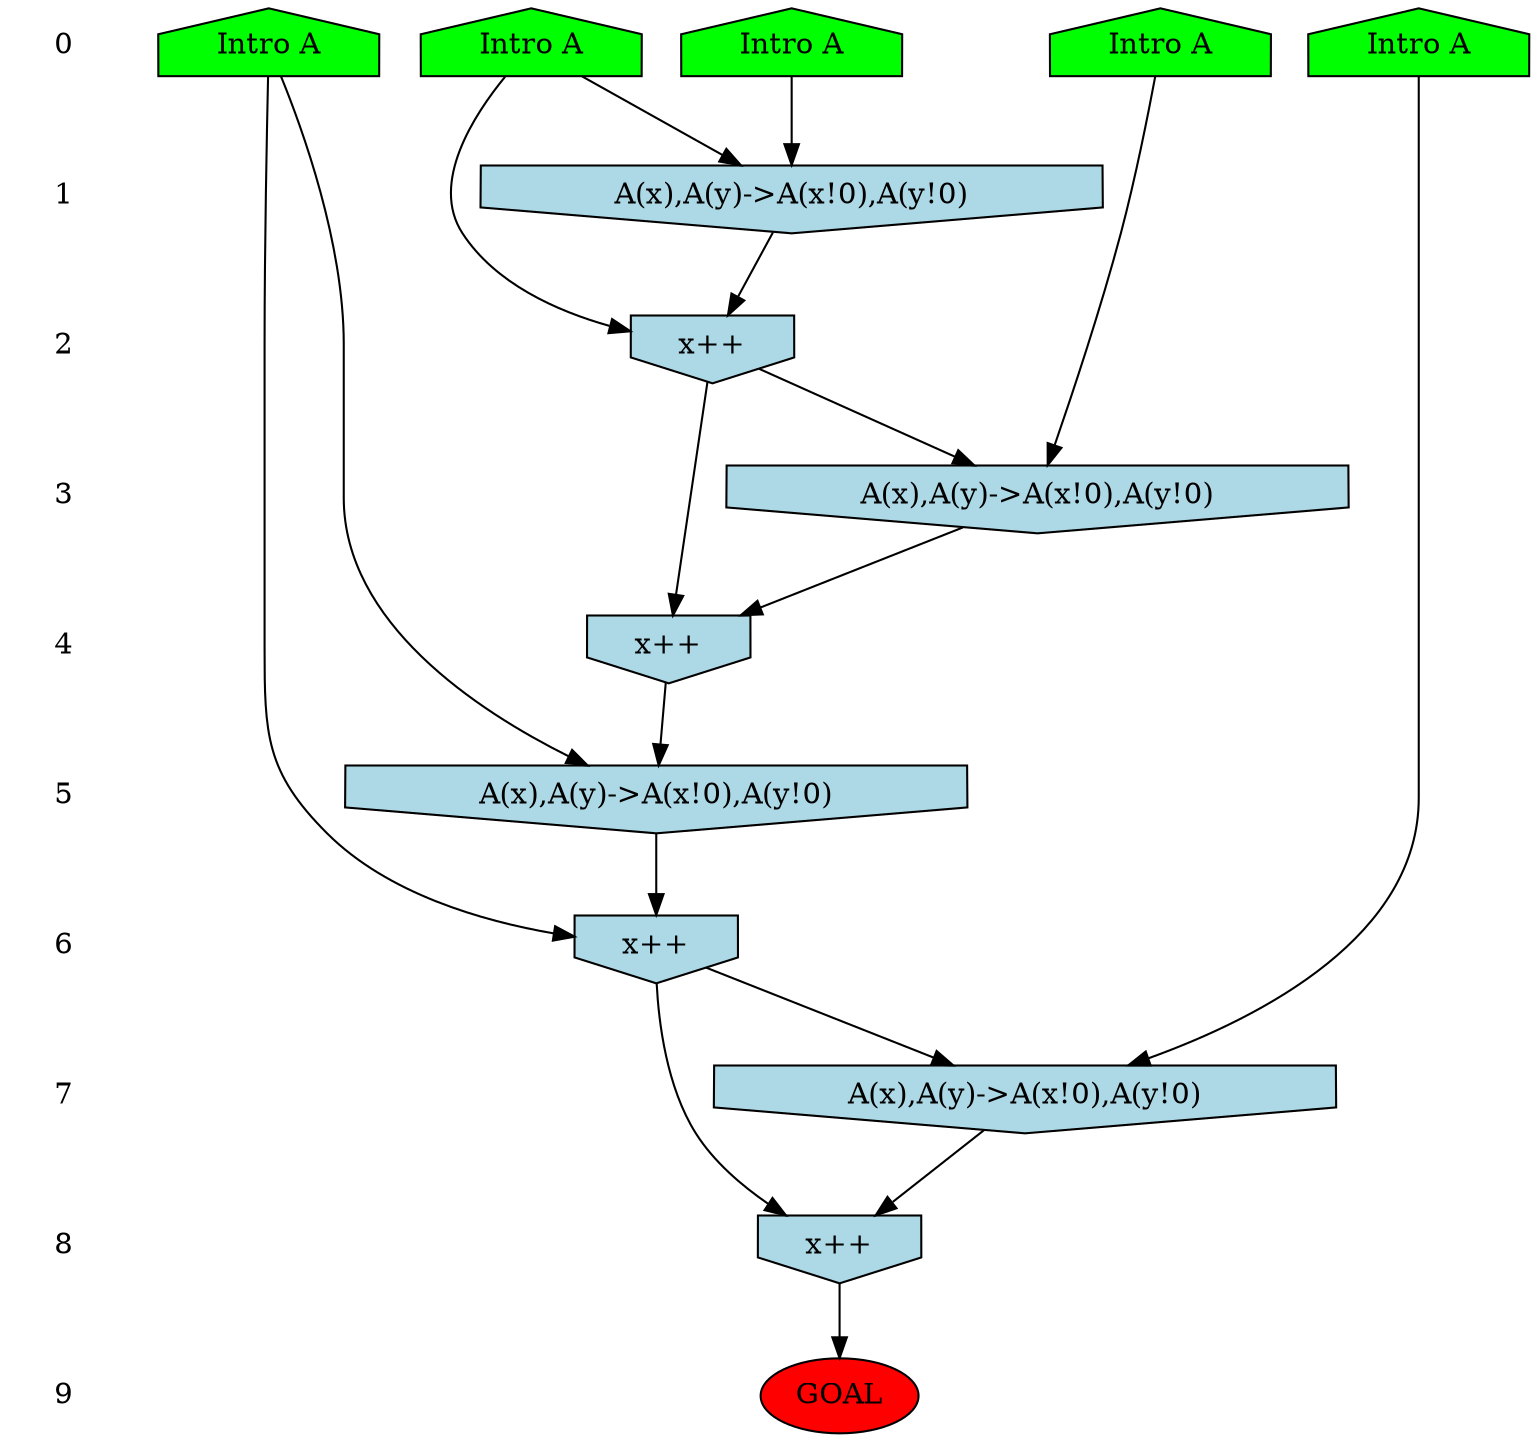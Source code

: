 /* Compression of 3 causal flows obtained in average at 2.373265E+00 t.u */
/* Compressed causal flows were: [496;677;956] */
digraph G{
 ranksep=.5 ; 
{ rank = same ; "0" [shape=plaintext] ; node_1 [label ="Intro A", shape=house, style=filled, fillcolor=green] ;
node_2 [label ="Intro A", shape=house, style=filled, fillcolor=green] ;
node_3 [label ="Intro A", shape=house, style=filled, fillcolor=green] ;
node_4 [label ="Intro A", shape=house, style=filled, fillcolor=green] ;
node_5 [label ="Intro A", shape=house, style=filled, fillcolor=green] ;
}
{ rank = same ; "1" [shape=plaintext] ; node_6 [label="A(x),A(y)->A(x!0),A(y!0)", shape=invhouse, style=filled, fillcolor = lightblue] ;
}
{ rank = same ; "2" [shape=plaintext] ; node_7 [label="x++", shape=invhouse, style=filled, fillcolor = lightblue] ;
}
{ rank = same ; "3" [shape=plaintext] ; node_8 [label="A(x),A(y)->A(x!0),A(y!0)", shape=invhouse, style=filled, fillcolor = lightblue] ;
}
{ rank = same ; "4" [shape=plaintext] ; node_9 [label="x++", shape=invhouse, style=filled, fillcolor = lightblue] ;
}
{ rank = same ; "5" [shape=plaintext] ; node_10 [label="A(x),A(y)->A(x!0),A(y!0)", shape=invhouse, style=filled, fillcolor = lightblue] ;
}
{ rank = same ; "6" [shape=plaintext] ; node_11 [label="x++", shape=invhouse, style=filled, fillcolor = lightblue] ;
}
{ rank = same ; "7" [shape=plaintext] ; node_12 [label="A(x),A(y)->A(x!0),A(y!0)", shape=invhouse, style=filled, fillcolor = lightblue] ;
}
{ rank = same ; "8" [shape=plaintext] ; node_13 [label="x++", shape=invhouse, style=filled, fillcolor = lightblue] ;
}
{ rank = same ; "9" [shape=plaintext] ; node_14 [label ="GOAL", style=filled, fillcolor=red] ;
}
"0" -> "1" [style="invis"]; 
"1" -> "2" [style="invis"]; 
"2" -> "3" [style="invis"]; 
"3" -> "4" [style="invis"]; 
"4" -> "5" [style="invis"]; 
"5" -> "6" [style="invis"]; 
"6" -> "7" [style="invis"]; 
"7" -> "8" [style="invis"]; 
"8" -> "9" [style="invis"]; 
node_1 -> node_6
node_5 -> node_6
node_1 -> node_7
node_6 -> node_7
node_4 -> node_8
node_7 -> node_8
node_7 -> node_9
node_8 -> node_9
node_3 -> node_10
node_9 -> node_10
node_3 -> node_11
node_10 -> node_11
node_2 -> node_12
node_11 -> node_12
node_11 -> node_13
node_12 -> node_13
node_13 -> node_14
}
/*
 Dot generation time: 0.000000
*/